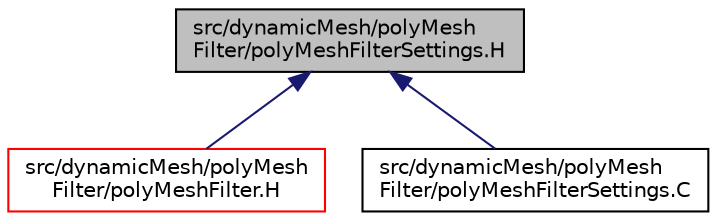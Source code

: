 digraph "src/dynamicMesh/polyMeshFilter/polyMeshFilterSettings.H"
{
  bgcolor="transparent";
  edge [fontname="Helvetica",fontsize="10",labelfontname="Helvetica",labelfontsize="10"];
  node [fontname="Helvetica",fontsize="10",shape=record];
  Node87 [label="src/dynamicMesh/polyMesh\lFilter/polyMeshFilterSettings.H",height=0.2,width=0.4,color="black", fillcolor="grey75", style="filled", fontcolor="black"];
  Node87 -> Node88 [dir="back",color="midnightblue",fontsize="10",style="solid",fontname="Helvetica"];
  Node88 [label="src/dynamicMesh/polyMesh\lFilter/polyMeshFilter.H",height=0.2,width=0.4,color="red",URL="$a00683.html"];
  Node87 -> Node91 [dir="back",color="midnightblue",fontsize="10",style="solid",fontname="Helvetica"];
  Node91 [label="src/dynamicMesh/polyMesh\lFilter/polyMeshFilterSettings.C",height=0.2,width=0.4,color="black",URL="$a00686.html"];
}
